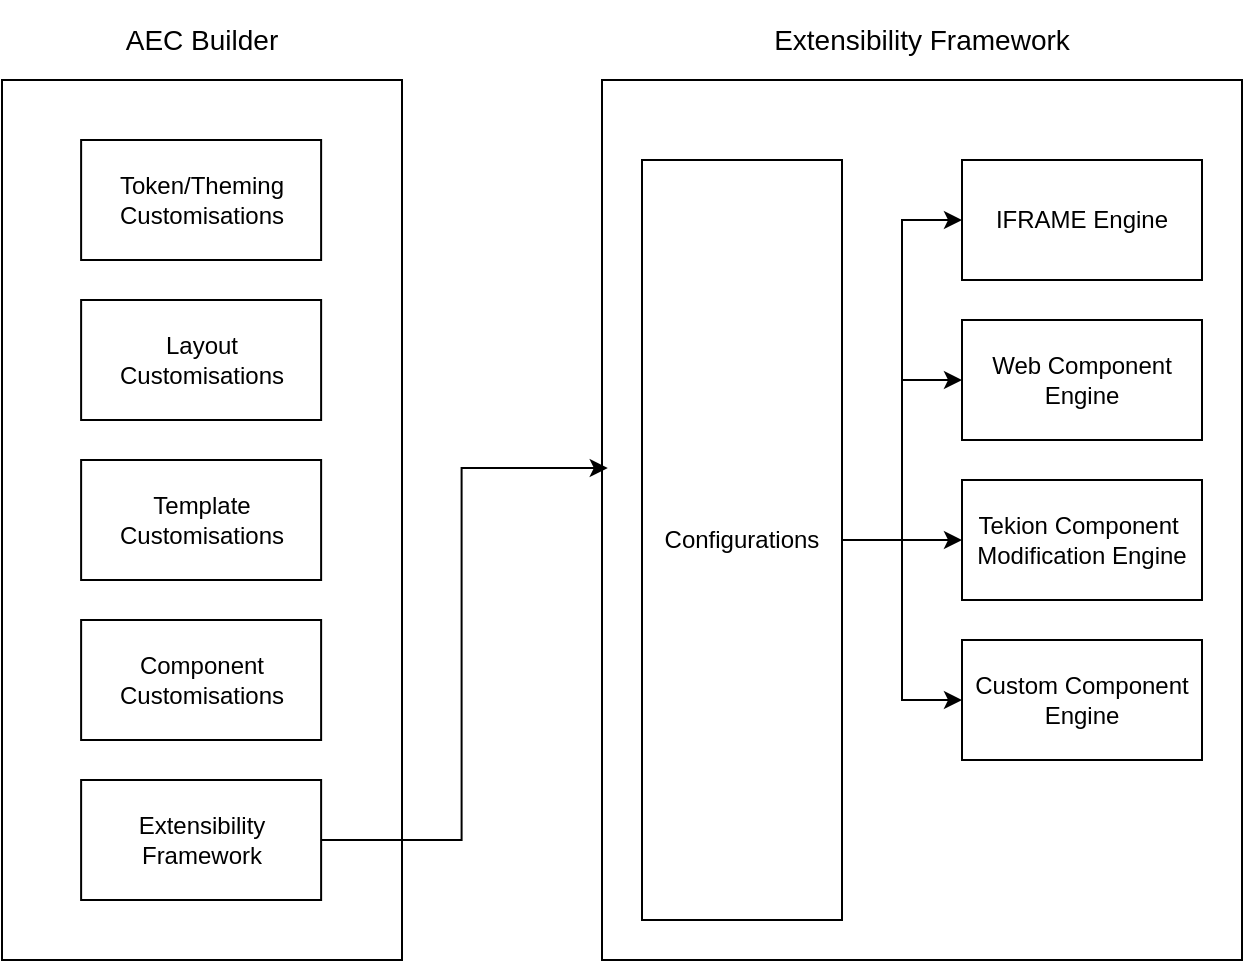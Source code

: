 <mxfile version="24.7.17">
  <diagram name="Page-1" id="OJmFXpj3ditDqAbBRCQq">
    <mxGraphModel dx="2074" dy="1098" grid="1" gridSize="10" guides="1" tooltips="1" connect="1" arrows="1" fold="1" page="1" pageScale="1" pageWidth="827" pageHeight="1169" math="0" shadow="0">
      <root>
        <mxCell id="0" />
        <mxCell id="1" parent="0" />
        <mxCell id="OcXz3TvcRBcuNOpmwEdu-18" value="" style="group;fillColor=none;" parent="1" vertex="1" connectable="0">
          <mxGeometry x="370" y="50" width="320" height="470" as="geometry" />
        </mxCell>
        <mxCell id="OcXz3TvcRBcuNOpmwEdu-15" value="" style="rounded=0;whiteSpace=wrap;html=1;fillColor=none;" parent="OcXz3TvcRBcuNOpmwEdu-18" vertex="1">
          <mxGeometry y="30" width="320" height="440" as="geometry" />
        </mxCell>
        <mxCell id="OcXz3TvcRBcuNOpmwEdu-17" value="&lt;font style=&quot;font-size: 14px;&quot;&gt;Extensibility Framework&lt;/font&gt;" style="text;html=1;align=center;verticalAlign=middle;whiteSpace=wrap;rounded=0;" parent="OcXz3TvcRBcuNOpmwEdu-18" vertex="1">
          <mxGeometry y="-10" width="320" height="40" as="geometry" />
        </mxCell>
        <mxCell id="4aguYZ_rMSOdTZsTZwV9-18" style="edgeStyle=orthogonalEdgeStyle;rounded=0;orthogonalLoop=1;jettySize=auto;html=1;entryX=0;entryY=0.5;entryDx=0;entryDy=0;" parent="OcXz3TvcRBcuNOpmwEdu-18" source="4aguYZ_rMSOdTZsTZwV9-11" target="4aguYZ_rMSOdTZsTZwV9-12" edge="1">
          <mxGeometry relative="1" as="geometry" />
        </mxCell>
        <mxCell id="4aguYZ_rMSOdTZsTZwV9-19" style="edgeStyle=orthogonalEdgeStyle;rounded=0;orthogonalLoop=1;jettySize=auto;html=1;entryX=0;entryY=0.5;entryDx=0;entryDy=0;" parent="OcXz3TvcRBcuNOpmwEdu-18" source="4aguYZ_rMSOdTZsTZwV9-11" target="4aguYZ_rMSOdTZsTZwV9-13" edge="1">
          <mxGeometry relative="1" as="geometry" />
        </mxCell>
        <mxCell id="4aguYZ_rMSOdTZsTZwV9-20" style="edgeStyle=orthogonalEdgeStyle;rounded=0;orthogonalLoop=1;jettySize=auto;html=1;entryX=0;entryY=0.5;entryDx=0;entryDy=0;" parent="OcXz3TvcRBcuNOpmwEdu-18" source="4aguYZ_rMSOdTZsTZwV9-11" target="4aguYZ_rMSOdTZsTZwV9-14" edge="1">
          <mxGeometry relative="1" as="geometry" />
        </mxCell>
        <mxCell id="4aguYZ_rMSOdTZsTZwV9-21" style="edgeStyle=orthogonalEdgeStyle;rounded=0;orthogonalLoop=1;jettySize=auto;html=1;entryX=0;entryY=0.5;entryDx=0;entryDy=0;" parent="OcXz3TvcRBcuNOpmwEdu-18" source="4aguYZ_rMSOdTZsTZwV9-11" target="4aguYZ_rMSOdTZsTZwV9-15" edge="1">
          <mxGeometry relative="1" as="geometry" />
        </mxCell>
        <mxCell id="4aguYZ_rMSOdTZsTZwV9-11" value="Configurations" style="rounded=0;whiteSpace=wrap;html=1;" parent="OcXz3TvcRBcuNOpmwEdu-18" vertex="1">
          <mxGeometry x="20" y="70" width="100" height="380" as="geometry" />
        </mxCell>
        <mxCell id="4aguYZ_rMSOdTZsTZwV9-12" value="IFRAME Engine" style="rounded=0;whiteSpace=wrap;html=1;" parent="OcXz3TvcRBcuNOpmwEdu-18" vertex="1">
          <mxGeometry x="180" y="70" width="120" height="60" as="geometry" />
        </mxCell>
        <mxCell id="4aguYZ_rMSOdTZsTZwV9-13" value="Web Component Engine" style="rounded=0;whiteSpace=wrap;html=1;" parent="OcXz3TvcRBcuNOpmwEdu-18" vertex="1">
          <mxGeometry x="180" y="150" width="120" height="60" as="geometry" />
        </mxCell>
        <mxCell id="4aguYZ_rMSOdTZsTZwV9-14" value="Tekion Component&amp;nbsp; Modification Engine" style="rounded=0;whiteSpace=wrap;html=1;" parent="OcXz3TvcRBcuNOpmwEdu-18" vertex="1">
          <mxGeometry x="180" y="230" width="120" height="60" as="geometry" />
        </mxCell>
        <mxCell id="4aguYZ_rMSOdTZsTZwV9-15" value="Custom Component Engine" style="rounded=0;whiteSpace=wrap;html=1;" parent="OcXz3TvcRBcuNOpmwEdu-18" vertex="1">
          <mxGeometry x="180" y="310" width="120" height="60" as="geometry" />
        </mxCell>
        <mxCell id="4aguYZ_rMSOdTZsTZwV9-1" value="" style="group" parent="1" vertex="1" connectable="0">
          <mxGeometry x="70" y="50" width="200.44" height="470" as="geometry" />
        </mxCell>
        <mxCell id="OcXz3TvcRBcuNOpmwEdu-14" value="" style="group;fillColor=none;" parent="4aguYZ_rMSOdTZsTZwV9-1" vertex="1" connectable="0">
          <mxGeometry width="200.44" height="470" as="geometry" />
        </mxCell>
        <mxCell id="OcXz3TvcRBcuNOpmwEdu-3" value="" style="rounded=0;whiteSpace=wrap;html=1;fillColor=none;" parent="OcXz3TvcRBcuNOpmwEdu-14" vertex="1">
          <mxGeometry y="30" width="200" height="440" as="geometry" />
        </mxCell>
        <mxCell id="OcXz3TvcRBcuNOpmwEdu-13" value="&lt;font style=&quot;font-size: 14px;&quot;&gt;AEC Builder&lt;/font&gt;" style="text;html=1;align=center;verticalAlign=middle;whiteSpace=wrap;rounded=0;" parent="OcXz3TvcRBcuNOpmwEdu-14" vertex="1">
          <mxGeometry x="0.44" y="-10" width="200" height="40" as="geometry" />
        </mxCell>
        <mxCell id="OcXz3TvcRBcuNOpmwEdu-9" value="Token/Theming Customisations" style="rounded=0;whiteSpace=wrap;html=1;" parent="4aguYZ_rMSOdTZsTZwV9-1" vertex="1">
          <mxGeometry x="39.56" y="60" width="120" height="60" as="geometry" />
        </mxCell>
        <mxCell id="OcXz3TvcRBcuNOpmwEdu-10" value="Layout Customisations" style="rounded=0;whiteSpace=wrap;html=1;" parent="4aguYZ_rMSOdTZsTZwV9-1" vertex="1">
          <mxGeometry x="39.56" y="140" width="120" height="60" as="geometry" />
        </mxCell>
        <mxCell id="OcXz3TvcRBcuNOpmwEdu-11" value="Template Customisations" style="rounded=0;whiteSpace=wrap;html=1;" parent="4aguYZ_rMSOdTZsTZwV9-1" vertex="1">
          <mxGeometry x="39.56" y="220" width="120" height="60" as="geometry" />
        </mxCell>
        <mxCell id="OcXz3TvcRBcuNOpmwEdu-12" value="Component Customisations" style="rounded=0;whiteSpace=wrap;html=1;" parent="4aguYZ_rMSOdTZsTZwV9-1" vertex="1">
          <mxGeometry x="39.56" y="300" width="120" height="60" as="geometry" />
        </mxCell>
        <mxCell id="OcXz3TvcRBcuNOpmwEdu-2" value="Extensibility Framework" style="rounded=0;whiteSpace=wrap;html=1;" parent="4aguYZ_rMSOdTZsTZwV9-1" vertex="1">
          <mxGeometry x="39.56" y="380" width="120" height="60" as="geometry" />
        </mxCell>
        <mxCell id="4aguYZ_rMSOdTZsTZwV9-16" style="edgeStyle=orthogonalEdgeStyle;rounded=0;orthogonalLoop=1;jettySize=auto;html=1;entryX=0.009;entryY=0.441;entryDx=0;entryDy=0;entryPerimeter=0;" parent="1" source="OcXz3TvcRBcuNOpmwEdu-2" target="OcXz3TvcRBcuNOpmwEdu-15" edge="1">
          <mxGeometry relative="1" as="geometry" />
        </mxCell>
      </root>
    </mxGraphModel>
  </diagram>
</mxfile>
